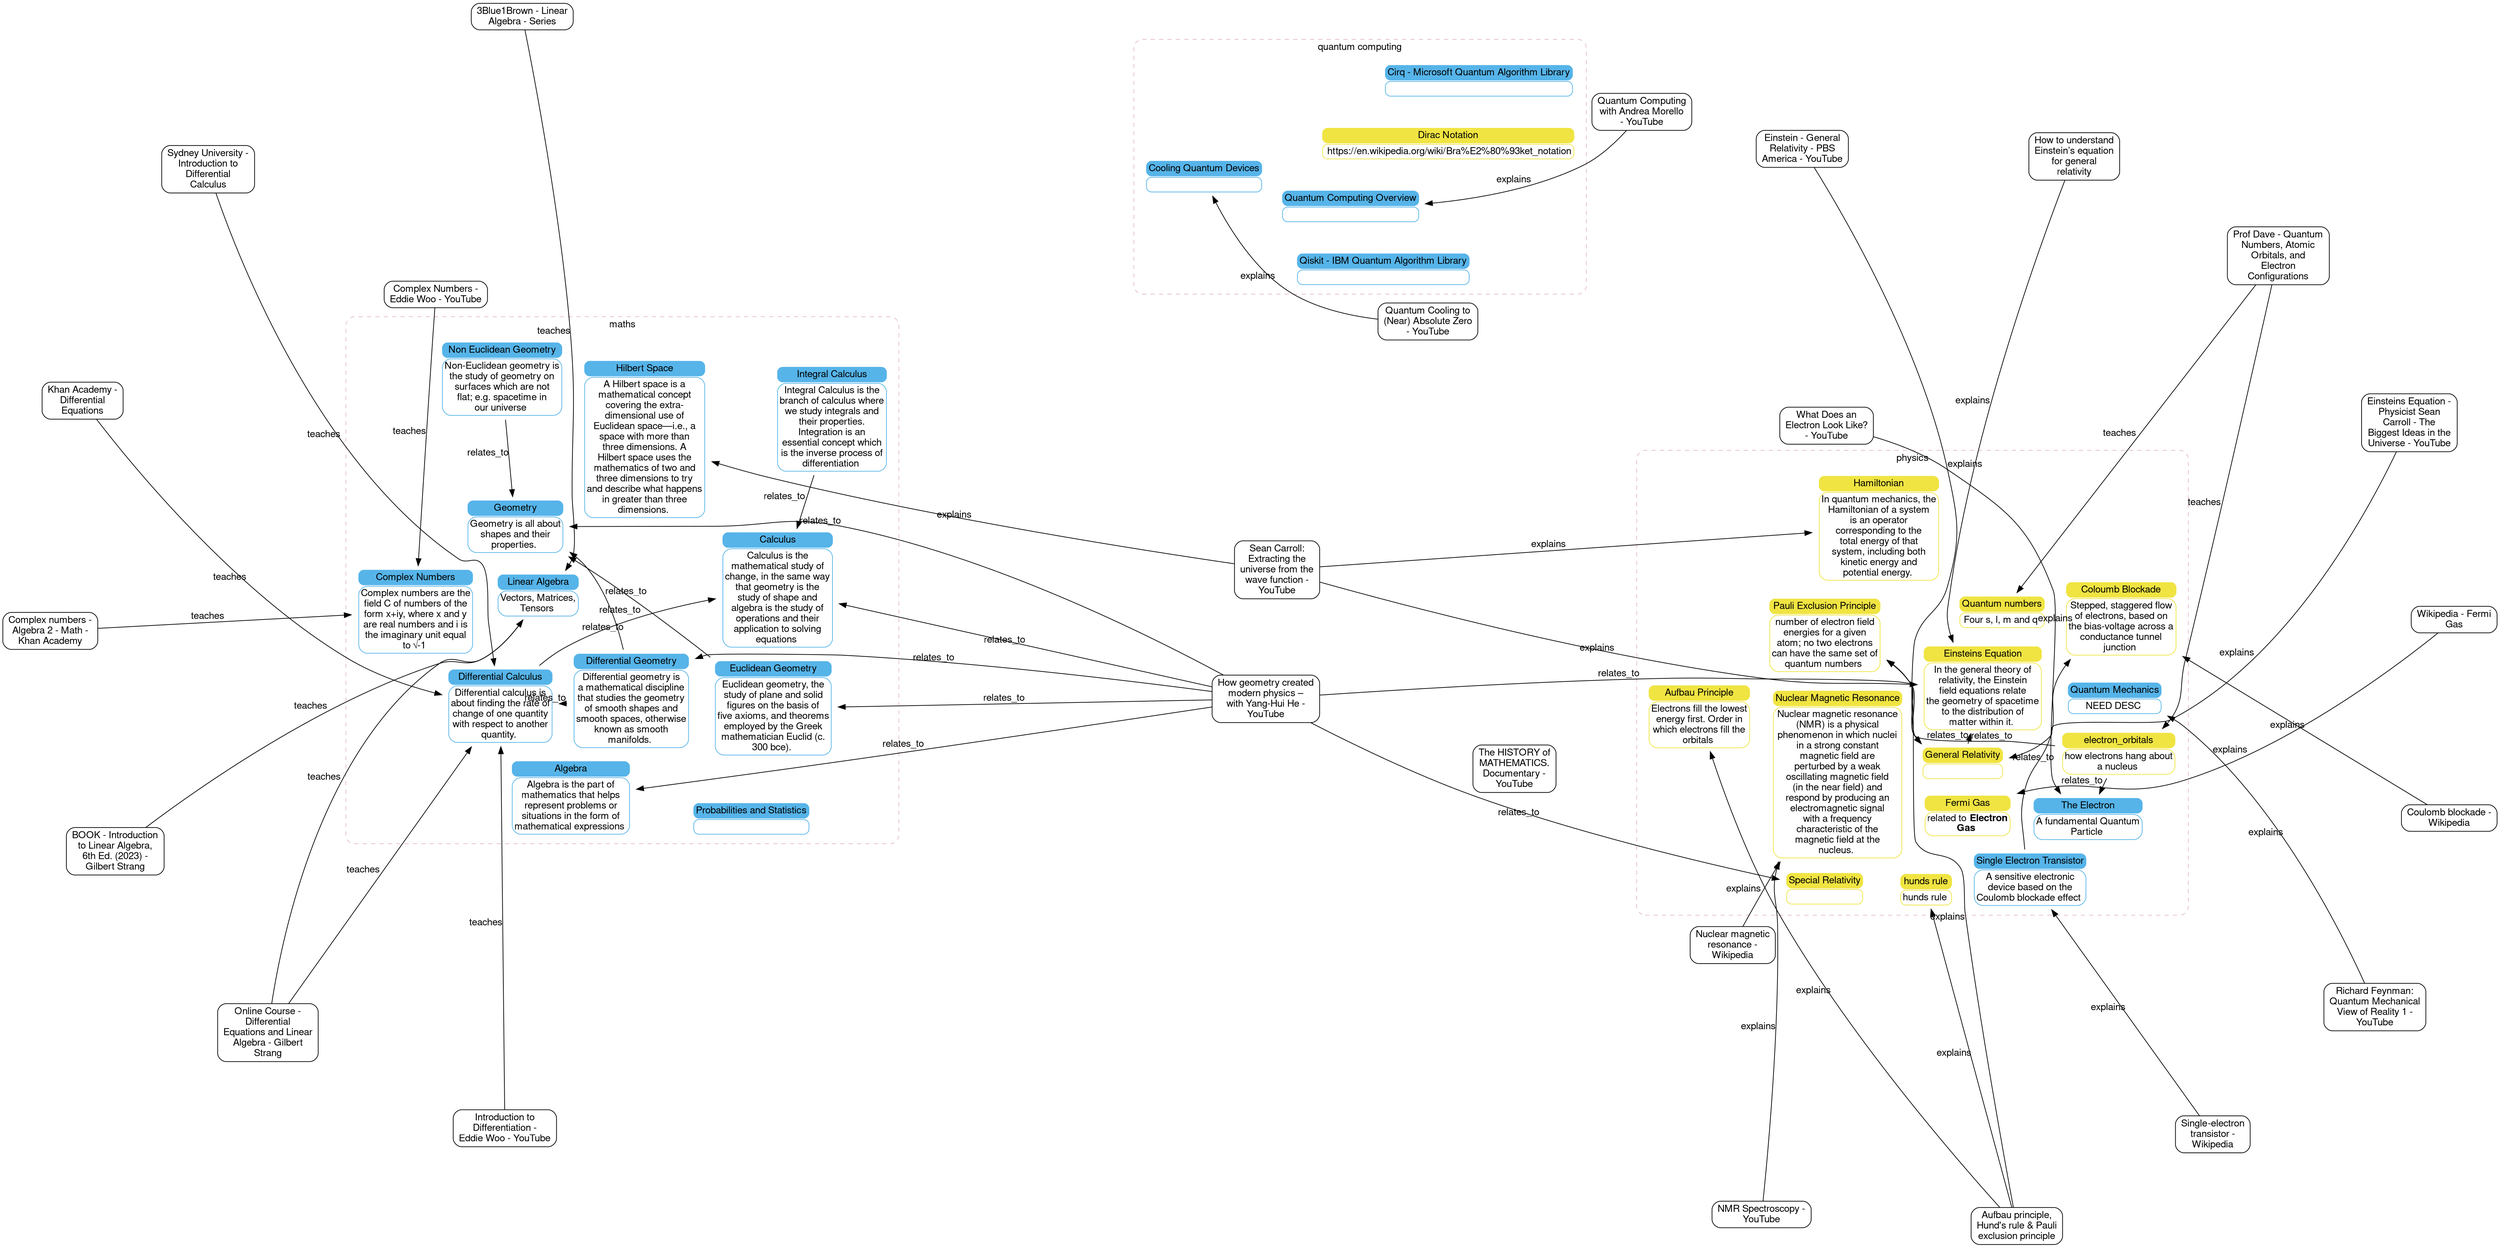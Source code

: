 /*
https://graphviz.org/Gallery/undirected/gd_1994_2007.html
*/

digraph g {
fontname="Helvetica,Arial,sans-serif"
node [fontname="Helvetica,Arial,sans-serif", shape="record", style="rounded"]
edge [fontname="Helvetica,Arial,sans-serif"]
layout = fdp;
splines = true;
concentrate=true;


subgraph "cluster_quantum computing" {
    label = "<b>Quantum computing<b>";
    penwidth = 0.5;
    style = "rounded, dashed"
    color = "#CC79A7"

    
        qiskit [
               shape = none,
               label=<<table border="0" style="rounded" color='#56B4E9'>
                          <tr border="0">
                              <td style="rounded"  border="1" bgcolor='#56B4E9'>Qiskit - IBM Quantum Algorithm Library</td>
                          </tr>
                          <tr border="0">
                              <td style="rounded"  border="1" bgcolor='#ffffff'> </td>
                          </tr>
                       </table>
                      >
        ]
    
        cirq [
               shape = none,
               label=<<table border="0" style="rounded" color='#56B4E9'>
                          <tr border="0">
                              <td style="rounded"  border="1" bgcolor='#56B4E9'>Cirq - Microsoft Quantum Algorithm Library</td>
                          </tr>
                          <tr border="0">
                              <td style="rounded"  border="1" bgcolor='#ffffff'> </td>
                          </tr>
                       </table>
                      >
        ]
    
        quantum_computing [
               shape = none,
               label=<<table border="0" style="rounded" color='#56B4E9'>
                          <tr border="0">
                              <td style="rounded"  border="1" bgcolor='#56B4E9'>Quantum Computing Overview</td>
                          </tr>
                          <tr border="0">
                              <td style="rounded"  border="1" bgcolor='#ffffff'> </td>
                          </tr>
                       </table>
                      >
        ]
    
        quantum_computing_cooling [
               shape = none,
               label=<<table border="0" style="rounded" color='#56B4E9'>
                          <tr border="0">
                              <td style="rounded"  border="1" bgcolor='#56B4E9'>Cooling Quantum Devices</td>
                          </tr>
                          <tr border="0">
                              <td style="rounded"  border="1" bgcolor='#ffffff'> </td>
                          </tr>
                       </table>
                      >
        ]
    

    label = "quantum computing";
    
        dirac_notation [
               shape = none,
               label=<<table border="0" style="rounded" color='#F0E442'>
                          <tr border="0">
                              <td style="rounded"  border="1" bgcolor='#F0E442'>Dirac Notation</td>
                          </tr>
                          <tr border="0">
                              <td style="rounded"  border="1" bgcolor='#ffffff'> https://en.wikipedia.org/wiki/Bra%E2%80%93ket_notation</td>
                          </tr>
                       </table>
                      >
        ]
    
}

subgraph "cluster_physics" {
    label = "<b>Physics<b>";
    penwidth = 0.5;
    style = "rounded, dashed"
    color = "#CC79A7"

    
        single_electron_transistor [
               shape = none,
               label=<<table border="0" style="rounded" color='#56B4E9'>
                          <tr border="0">
                              <td style="rounded"  border="1" bgcolor='#56B4E9'>Single Electron Transistor</td>
                          </tr>
                          <tr border="0">
                              <td style="rounded"  border="1" bgcolor='#ffffff'>A sensitive electronic<br/>device based on the<br/>Coulomb blockade effect </td>
                          </tr>
                       </table>
                      >
        ]
    
        quantum_mechanics [
               shape = none,
               label=<<table border="0" style="rounded" color='#56B4E9'>
                          <tr border="0">
                              <td style="rounded"  border="1" bgcolor='#56B4E9'>Quantum Mechanics</td>
                          </tr>
                          <tr border="0">
                              <td style="rounded"  border="1" bgcolor='#ffffff'>NEED DESC </td>
                          </tr>
                       </table>
                      >
        ]
    
        electron [
               shape = none,
               label=<<table border="0" style="rounded" color='#56B4E9'>
                          <tr border="0">
                              <td style="rounded"  border="1" bgcolor='#56B4E9'>The Electron</td>
                          </tr>
                          <tr border="0">
                              <td style="rounded"  border="1" bgcolor='#ffffff'>A fundamental Quantum<br/>Particle </td>
                          </tr>
                       </table>
                      >
        ]
    

    label = "physics";
    
        coulomb_blockade [
               shape = none,
               label=<<table border="0" style="rounded" color='#F0E442'>
                          <tr border="0">
                              <td style="rounded"  border="1" bgcolor='#F0E442'>Coloumb Blockade</td>
                          </tr>
                          <tr border="0">
                              <td style="rounded"  border="1" bgcolor='#ffffff'>Stepped, staggered flow<br/>of electrons, based on<br/>the bias-voltage across a<br/>conductance tunnel<br/>junction </td>
                          </tr>
                       </table>
                      >
        ]
    
        general_relativity [
               shape = none,
               label=<<table border="0" style="rounded" color='#F0E442'>
                          <tr border="0">
                              <td style="rounded"  border="1" bgcolor='#F0E442'>General Relativity</td>
                          </tr>
                          <tr border="0">
                              <td style="rounded"  border="1" bgcolor='#ffffff'> </td>
                          </tr>
                       </table>
                      >
        ]
    
        special_relativity [
               shape = none,
               label=<<table border="0" style="rounded" color='#F0E442'>
                          <tr border="0">
                              <td style="rounded"  border="1" bgcolor='#F0E442'>Special Relativity</td>
                          </tr>
                          <tr border="0">
                              <td style="rounded"  border="1" bgcolor='#ffffff'> </td>
                          </tr>
                       </table>
                      >
        ]
    
        quantum_numbers [
               shape = none,
               label=<<table border="0" style="rounded" color='#F0E442'>
                          <tr border="0">
                              <td style="rounded"  border="1" bgcolor='#F0E442'>Quantum numbers</td>
                          </tr>
                          <tr border="0">
                              <td style="rounded"  border="1" bgcolor='#ffffff'>Four s, l, m and q </td>
                          </tr>
                       </table>
                      >
        ]
    
        aufbau_principle [
               shape = none,
               label=<<table border="0" style="rounded" color='#F0E442'>
                          <tr border="0">
                              <td style="rounded"  border="1" bgcolor='#F0E442'>Aufbau Principle</td>
                          </tr>
                          <tr border="0">
                              <td style="rounded"  border="1" bgcolor='#ffffff'>Electrons fill the lowest<br/>energy first. Order in<br/>which electrons fill the<br/>orbitals </td>
                          </tr>
                       </table>
                      >
        ]
    
        hunds_rule [
               shape = none,
               label=<<table border="0" style="rounded" color='#F0E442'>
                          <tr border="0">
                              <td style="rounded"  border="1" bgcolor='#F0E442'>hunds rule</td>
                          </tr>
                          <tr border="0">
                              <td style="rounded"  border="1" bgcolor='#ffffff'>hunds rule </td>
                          </tr>
                       </table>
                      >
        ]
    
        electron_orbitals [
               shape = none,
               label=<<table border="0" style="rounded" color='#F0E442'>
                          <tr border="0">
                              <td style="rounded"  border="1" bgcolor='#F0E442'>electron_orbitals</td>
                          </tr>
                          <tr border="0">
                              <td style="rounded"  border="1" bgcolor='#ffffff'>how electrons hang about<br/>a nucleus </td>
                          </tr>
                       </table>
                      >
        ]
    
        pauli_exclusion [
               shape = none,
               label=<<table border="0" style="rounded" color='#F0E442'>
                          <tr border="0">
                              <td style="rounded"  border="1" bgcolor='#F0E442'>Pauli Exclusion Principle</td>
                          </tr>
                          <tr border="0">
                              <td style="rounded"  border="1" bgcolor='#ffffff'>number of electron field<br/>energies for a given<br/>atom; no two electrons<br/>can have the same set of<br/>quantum numbers </td>
                          </tr>
                       </table>
                      >
        ]
    
        fermi_gas [
               shape = none,
               label=<<table border="0" style="rounded" color='#F0E442'>
                          <tr border="0">
                              <td style="rounded"  border="1" bgcolor='#F0E442'>Fermi Gas</td>
                          </tr>
                          <tr border="0">
                              <td style="rounded"  border="1" bgcolor='#ffffff'>related to <b>Electron<br/>Gas</b> </td>
                          </tr>
                       </table>
                      >
        ]
    
        nmr [
               shape = none,
               label=<<table border="0" style="rounded" color='#F0E442'>
                          <tr border="0">
                              <td style="rounded"  border="1" bgcolor='#F0E442'>Nuclear Magnetic Resonance</td>
                          </tr>
                          <tr border="0">
                              <td style="rounded"  border="1" bgcolor='#ffffff'>Nuclear magnetic resonance<br/>(NMR) is a physical<br/>phenomenon in which nuclei<br/>in a strong constant<br/>magnetic field are<br/>perturbed by a weak<br/>oscillating magnetic field<br/>(in the near field) and<br/>respond by producing an<br/>electromagnetic signal<br/>with a frequency<br/>characteristic of the<br/>magnetic field at the<br/>nucleus. </td>
                          </tr>
                       </table>
                      >
        ]
    
        einsteins_equation [
               shape = none,
               label=<<table border="0" style="rounded" color='#F0E442'>
                          <tr border="0">
                              <td style="rounded"  border="1" bgcolor='#F0E442'>Einsteins Equation</td>
                          </tr>
                          <tr border="0">
                              <td style="rounded"  border="1" bgcolor='#ffffff'>In the general theory of<br/>relativity, the Einstein<br/>field equations relate<br/>the geometry of spacetime<br/>to the distribution of<br/>matter within it. </td>
                          </tr>
                       </table>
                      >
        ]
    
        hamiltonian [
               shape = none,
               label=<<table border="0" style="rounded" color='#F0E442'>
                          <tr border="0">
                              <td style="rounded"  border="1" bgcolor='#F0E442'>Hamiltonian</td>
                          </tr>
                          <tr border="0">
                              <td style="rounded"  border="1" bgcolor='#ffffff'>In quantum mechanics, the<br/>Hamiltonian of a system<br/>is an operator<br/>corresponding to the<br/>total energy of that<br/>system, including both<br/>kinetic energy and<br/>potential energy. </td>
                          </tr>
                       </table>
                      >
        ]
    
}

subgraph "cluster_maths" {
    label = "<b>Maths<b>";
    penwidth = 0.5;
    style = "rounded, dashed"
    color = "#CC79A7"

    
        linear_algebra [
               shape = none,
               label=<<table border="0" style="rounded" color='#56B4E9'>
                          <tr border="0">
                              <td style="rounded"  border="1" bgcolor='#56B4E9'>Linear Algebra</td>
                          </tr>
                          <tr border="0">
                              <td style="rounded"  border="1" bgcolor='#ffffff'>Vectors, Matrices,<br/>Tensors </td>
                          </tr>
                       </table>
                      >
        ]
    
        differential_calculus [
               shape = none,
               label=<<table border="0" style="rounded" color='#56B4E9'>
                          <tr border="0">
                              <td style="rounded"  border="1" bgcolor='#56B4E9'>Differential Calculus</td>
                          </tr>
                          <tr border="0">
                              <td style="rounded"  border="1" bgcolor='#ffffff'>Differential calculus is<br/>about finding the rate of<br/>change of one quantity<br/>with respect to another<br/>quantity. </td>
                          </tr>
                       </table>
                      >
        ]
    
        complex_numbers [
               shape = none,
               label=<<table border="0" style="rounded" color='#56B4E9'>
                          <tr border="0">
                              <td style="rounded"  border="1" bgcolor='#56B4E9'>Complex Numbers</td>
                          </tr>
                          <tr border="0">
                              <td style="rounded"  border="1" bgcolor='#ffffff'>Complex numbers are the<br/>field C of numbers of the<br/>form x+iy, where x and y<br/>are real numbers and i is<br/>the imaginary unit equal<br/>to √-1 </td>
                          </tr>
                       </table>
                      >
        ]
    
        integral_calculus [
               shape = none,
               label=<<table border="0" style="rounded" color='#56B4E9'>
                          <tr border="0">
                              <td style="rounded"  border="1" bgcolor='#56B4E9'>Integral Calculus</td>
                          </tr>
                          <tr border="0">
                              <td style="rounded"  border="1" bgcolor='#ffffff'>Integral Calculus is the<br/>branch of calculus where<br/>we study integrals and<br/>their properties.<br/>Integration is an<br/>essential concept which<br/>is the inverse process of<br/>differentiation </td>
                          </tr>
                       </table>
                      >
        ]
    
        probabilities [
               shape = none,
               label=<<table border="0" style="rounded" color='#56B4E9'>
                          <tr border="0">
                              <td style="rounded"  border="1" bgcolor='#56B4E9'>Probabilities and Statistics</td>
                          </tr>
                          <tr border="0">
                              <td style="rounded"  border="1" bgcolor='#ffffff'> </td>
                          </tr>
                       </table>
                      >
        ]
    
        euclidean_geometry [
               shape = none,
               label=<<table border="0" style="rounded" color='#56B4E9'>
                          <tr border="0">
                              <td style="rounded"  border="1" bgcolor='#56B4E9'>Euclidean Geometry</td>
                          </tr>
                          <tr border="0">
                              <td style="rounded"  border="1" bgcolor='#ffffff'>Euclidean geometry, the<br/>study of plane and solid<br/>figures on the basis of<br/>five axioms, and theorems<br/>employed by the Greek<br/>mathematician Euclid (c.<br/>300 bce). </td>
                          </tr>
                       </table>
                      >
        ]
    
        non_euclidean_geometry [
               shape = none,
               label=<<table border="0" style="rounded" color='#56B4E9'>
                          <tr border="0">
                              <td style="rounded"  border="1" bgcolor='#56B4E9'>Non Euclidean Geometry</td>
                          </tr>
                          <tr border="0">
                              <td style="rounded"  border="1" bgcolor='#ffffff'>Non-Euclidean geometry is<br/>the study of geometry on<br/>surfaces which are not<br/>flat; e.g. spacetime in<br/>our universe </td>
                          </tr>
                       </table>
                      >
        ]
    
        differential_geometry [
               shape = none,
               label=<<table border="0" style="rounded" color='#56B4E9'>
                          <tr border="0">
                              <td style="rounded"  border="1" bgcolor='#56B4E9'>Differential Geometry</td>
                          </tr>
                          <tr border="0">
                              <td style="rounded"  border="1" bgcolor='#ffffff'>Differential geometry is<br/>a mathematical discipline<br/>that studies the geometry<br/>of smooth shapes and<br/>smooth spaces, otherwise<br/>known as smooth<br/>manifolds. </td>
                          </tr>
                       </table>
                      >
        ]
    
        geometry [
               shape = none,
               label=<<table border="0" style="rounded" color='#56B4E9'>
                          <tr border="0">
                              <td style="rounded"  border="1" bgcolor='#56B4E9'>Geometry</td>
                          </tr>
                          <tr border="0">
                              <td style="rounded"  border="1" bgcolor='#ffffff'>Geometry is all about<br/>shapes and their<br/>properties. </td>
                          </tr>
                       </table>
                      >
        ]
    
        algebra [
               shape = none,
               label=<<table border="0" style="rounded" color='#56B4E9'>
                          <tr border="0">
                              <td style="rounded"  border="1" bgcolor='#56B4E9'>Algebra</td>
                          </tr>
                          <tr border="0">
                              <td style="rounded"  border="1" bgcolor='#ffffff'>Algebra is the part of<br/>mathematics that helps<br/>represent problems or<br/>situations in the form of<br/>mathematical expressions </td>
                          </tr>
                       </table>
                      >
        ]
    
        calculus [
               shape = none,
               label=<<table border="0" style="rounded" color='#56B4E9'>
                          <tr border="0">
                              <td style="rounded"  border="1" bgcolor='#56B4E9'>Calculus</td>
                          </tr>
                          <tr border="0">
                              <td style="rounded"  border="1" bgcolor='#ffffff'>Calculus is the<br/>mathematical study of<br/>change, in the same way<br/>that geometry is the<br/>study of shape and<br/>algebra is the study of<br/>operations and their<br/>application to solving<br/>equations </td>
                          </tr>
                       </table>
                      >
        ]
    
        hilbert_space [
               shape = none,
               label=<<table border="0" style="rounded" color='#56B4E9'>
                          <tr border="0">
                              <td style="rounded"  border="1" bgcolor='#56B4E9'>Hilbert Space</td>
                          </tr>
                          <tr border="0">
                              <td style="rounded"  border="1" bgcolor='#ffffff'>A Hilbert space is a<br/>mathematical concept<br/>covering the extra-<br/>dimensional use of<br/>Euclidean space—i.e., a<br/>space with more than<br/>three dimensions. A<br/>Hilbert space uses the<br/>mathematics of two and<br/>three dimensions to try<br/>and describe what happens<br/>in greater than three<br/>dimensions. </td>
                          </tr>
                       </table>
                      >
        ]
    

    label = "maths";
    
}



/* resources */

   vid_aufbau_hund_pauli [ label="Aufbau principle,\nHund's rule & Pauli\nexclusion principle", tooltip="https://www.youtube.com/watch?v=9ra0BHbHdoA", URL="https://www.youtube.com/watch?v=9ra0BHbHdoA"]

   vid_prof_dave_quant_no_atomic_electron [ label="Prof Dave - Quantum\nNumbers, Atomic\nOrbitals, and\nElectron\nConfigurations", tooltip="https://www.youtube.com/watch?v=Aoi4j8es4gQ", URL="https://www.youtube.com/watch?v=Aoi4j8es4gQ"]

   vid_linear_algebra [ label="3Blue1Brown - Linear\nAlgebra - Series", tooltip="https://www.youtube.com/watch?v=fNk_zzaMoSs&list=PLZHQObOWTQDPD3MizzM2xVFitgF8hE_ab", URL="https://www.youtube.com/watch?v=fNk_zzaMoSs&list=PLZHQObOWTQDPD3MizzM2xVFitgF8hE_ab"]

   lessons_gilbert_strang_diff_equations_lin_alg [ label="Online Course -\nDifferential\nEquations and Linear\nAlgebra - Gilbert\nStrang", tooltip="https://ocw.mit.edu/courses/res-18-009-learn-differential-equations-up-close-with-gilbert-strang-and-cleve-moler-fall-2015/pages/differential-equations-and-linear-algebra/", URL="https://ocw.mit.edu/courses/res-18-009-learn-differential-equations-up-close-with-gilbert-strang-and-cleve-moler-fall-2015/pages/differential-equations-and-linear-algebra/"]

   lessons_khan_acadamy_diff_equations [ label="Khan Academy -\nDifferential\nEquations", tooltip="https://www.khanacademy.org/math/differential-equations", URL="https://www.khanacademy.org/math/differential-equations"]

   definition_fermi_gas [ label="Wikipedia - Fermi\nGas", tooltip="https://en.wikipedia.org/wiki/Fermi_gas", URL="https://en.wikipedia.org/wiki/Fermi_gas"]

   singleelectrontransistorwikipedia [ label="Single-electron\ntransistor -\nWikipedia", tooltip="https://en.wikipedia.org/wiki/Single-electron_transistor", URL="https://en.wikipedia.org/wiki/Single-electron_transistor"]

   coulombblockadewikipedia [ label="Coulomb blockade -\nWikipedia", tooltip="https://en.wikipedia.org/wiki/Coulomb_blockade", URL="https://en.wikipedia.org/wiki/Coulomb_blockade"]

   quantumcomputingwithandreamorelloyoutube [ label="Quantum Computing\nwith Andrea Morello\n- YouTube", tooltip="https://www.youtube.com/watch?v=jDW9bWSepB0", URL="https://www.youtube.com/watch?v=jDW9bWSepB0"]

   nmrspectroscopyyoutube [ label="NMR Spectroscopy -\nYouTube", tooltip="https://www.youtube.com/watch?v=SBir5wUS3Bo&t=554s", URL="https://www.youtube.com/watch?v=SBir5wUS3Bo&t=554s"]

   seancarrollextractingtheuniversefromthewavefunctionyoutube [ label="Sean Carroll:\nExtracting the\nuniverse from the\nwave function -\nYouTube", tooltip="https://www.youtube.com/watch?v=HOssfva2IBo&t=160s", URL="https://www.youtube.com/watch?v=HOssfva2IBo&t=160s"]

   physicistseancarrollonthebiggestideasintheuniverseyoutube [ label="Einsteins Equation -\nPhysicist Sean\nCarroll - The\nBiggest Ideas in the\nUniverse - YouTube", tooltip="https://www.youtube.com/watch?v=CH39SDlxon4&t=3041s", URL="https://www.youtube.com/watch?v=CH39SDlxon4&t=3041s"]

   insideeinsteinsmindfullspecialnovapbsamericayoutube [ label="Einstein - General\nRelativity - PBS\nAmerica - YouTube", tooltip="https://www.youtube.com/watch?v=7CZyDPELXs4", URL="https://www.youtube.com/watch?v=7CZyDPELXs4"]

   thehistoryofmathematicsdocumentaryyoutube [ label="The HISTORY of\nMATHEMATICS.\nDocumentary -\nYouTube", tooltip="https://www.youtube.com/watch?v=2WcbPcGrQZU&t=4s", URL="https://www.youtube.com/watch?v=2WcbPcGrQZU&t=4s"]

   whatdoesanelectronlooklikeyoutube [ label="What Does an\nElectron Look Like?\n- YouTube", tooltip="https://www.youtube.com/watch?v=zZ5ww6aYAZ8&t=38s", URL="https://www.youtube.com/watch?v=zZ5ww6aYAZ8&t=38s"]

   quantumcoolingtonearabsolutezeroyoutube [ label="Quantum Cooling to\n(Near) Absolute Zero\n- YouTube", tooltip="https://www.youtube.com/watch?v=7jT5rbE69ho", URL="https://www.youtube.com/watch?v=7jT5rbE69ho"]

   richardfeynmanquantummechanicalviewofreality1youtube [ label="Richard Feynman:\nQuantum Mechanical\nView of Reality 1 -\nYouTube", tooltip="https://www.youtube.com/watch?v=ZcpwnozMh2U&t=3056s", URL="https://www.youtube.com/watch?v=ZcpwnozMh2U&t=3056s"]

   nuclearmagneticresonancewikipedia [ label="Nuclear magnetic\nresonance -\nWikipedia", tooltip="https://en.wikipedia.org/wiki/Nuclear_magnetic_resonance", URL="https://en.wikipedia.org/wiki/Nuclear_magnetic_resonance"]

   howgeometrycreatedmodernphysicswithyanghuiheyoutube [ label="How geometry created\nmodern physics –\nwith Yang-Hui He -\nYouTube", tooltip="https://www.youtube.com/watch?v=z8jdndd-x7w", URL="https://www.youtube.com/watch?v=z8jdndd-x7w"]

   ila6thed2023 [ label="BOOK - Introduction\nto Linear Algebra,\n6th Ed. (2023) -\nGilbert Strang", tooltip="https://math.mit.edu/~gs/linearalgebra/ila6/indexila6.html", URL="https://math.mit.edu/~gs/linearalgebra/ila6/indexila6.html"]

   complexnumbersyoutube [ label="Complex Numbers -\nEddie Woo - YouTube", tooltip="https://www.youtube.com/playlist?list=PL5KkMZvBpo5CE__2qeqZQa5e8gSkt1Ypy", URL="https://www.youtube.com/playlist?list=PL5KkMZvBpo5CE__2qeqZQa5e8gSkt1Ypy"]

   introductiontodifferentiationyoutube [ label="Introduction to\nDifferentiation -\nEddie Woo - YouTube", tooltip="https://www.youtube.com/playlist?list=PL5KkMZvBpo5DwIsDKWdHYmkRZmXMi1mE8", URL="https://www.youtube.com/playlist?list=PL5KkMZvBpo5DwIsDKWdHYmkRZmXMi1mE8"]

   complexnumbersalgebra2mathkhanacademy [ label="Complex numbers -\nAlgebra 2 - Math -\nKhan Academy", tooltip="https://www.khanacademy.org/math/algebra2/x2ec2f6f830c9fb89:complex", URL="https://www.khanacademy.org/math/algebra2/x2ec2f6f830c9fb89:complex"]

   differential_calculus_syd_unsw_book [ label="Sydney University -\nIntroduction to\nDifferential\nCalculus", tooltip="https://www.sydney.edu.au/content/dam/students/documents/mathematics-learning-centre/introduction-to-differential-calculus.pdf", URL="https://www.sydney.edu.au/content/dam/students/documents/mathematics-learning-centre/introduction-to-differential-calculus.pdf"]

   understanding_einsteins_equation_general_relativity [ label="How to understand\nEinstein’s equation\nfor general\nrelativity", tooltip="https://bigthink.com/starts-with-a-bang/einstein-general-theory-relativity-equation/", URL="https://bigthink.com/starts-with-a-bang/einstein-general-theory-relativity-equation/"]


/* relationships */

   electron_orbitals -> pauli_exclusion [ label="relates_to"]

   vid_aufbau_hund_pauli -> aufbau_principle [ label="explains"]

   vid_aufbau_hund_pauli -> hunds_rule [ label="explains"]

   vid_aufbau_hund_pauli -> pauli_exclusion [ label="explains"]

   vid_linear_algebra -> linear_algebra [ label="teaches"]

   vid_prof_dave_quant_no_atomic_electron -> quantum_numbers [ label="teaches"]

   vid_prof_dave_quant_no_atomic_electron -> electron_orbitals [ label="teaches"]

   lessons_gilbert_strang_diff_equations_lin_alg -> linear_algebra [ label="teaches"]

   lessons_gilbert_strang_diff_equations_lin_alg -> differential_calculus [ label="teaches"]

   lessons_khan_acadamy_diff_equations -> differential_calculus [ label="teaches"]

   definition_fermi_gas -> fermi_gas [ label="explains"]

   singleelectrontransistorwikipedia -> single_electron_transistor [ label="explains"]

   coulombblockadewikipedia -> coulomb_blockade [ label="explains"]

   single_electron_transistor -> coulomb_blockade [ label="relates_to"]

   physicistseancarrollonthebiggestideasintheuniverseyoutube -> general_relativity [ label="explains"]

   insideeinsteinsmindfullspecialnovapbsamericayoutube -> general_relativity [ label="explains"]

   whatdoesanelectronlooklikeyoutube -> electron [ label="explains"]

   richardfeynmanquantummechanicalviewofreality1youtube -> quantum_mechanics [ label="explains"]

   nmrspectroscopyyoutube -> nmr [ label="explains"]

   quantumcomputingwithandreamorelloyoutube -> quantum_computing [ label="explains"]

   quantumcoolingtonearabsolutezeroyoutube -> quantum_computing_cooling [ label="explains"]

   nuclearmagneticresonancewikipedia -> nmr [ label="explains"]

   electron_orbitals -> electron [ label="relates_to"]

   howgeometrycreatedmodernphysicswithyanghuiheyoutube -> euclidean_geometry [ label="relates_to"]

   howgeometrycreatedmodernphysicswithyanghuiheyoutube -> geometry [ label="relates_to"]

   howgeometrycreatedmodernphysicswithyanghuiheyoutube -> algebra [ label="relates_to"]

   howgeometrycreatedmodernphysicswithyanghuiheyoutube -> calculus [ label="relates_to"]

   howgeometrycreatedmodernphysicswithyanghuiheyoutube -> special_relativity [ label="relates_to"]

   howgeometrycreatedmodernphysicswithyanghuiheyoutube -> general_relativity [ label="relates_to"]

   howgeometrycreatedmodernphysicswithyanghuiheyoutube -> differential_geometry [ label="relates_to"]

   differential_geometry -> differential_calculus [ label="relates_to"]

   differential_calculus -> calculus [ label="relates_to"]

   integral_calculus -> calculus [ label="relates_to"]

   differential_geometry -> geometry [ label="relates_to"]

   euclidean_geometry -> geometry [ label="relates_to"]

   non_euclidean_geometry -> geometry [ label="relates_to"]

   seancarrollextractingtheuniversefromthewavefunctionyoutube -> einsteins_equation [ label="explains"]

   seancarrollextractingtheuniversefromthewavefunctionyoutube -> hilbert_space [ label="explains"]

   seancarrollextractingtheuniversefromthewavefunctionyoutube -> hamiltonian [ label="explains"]

   ila6thed2023 -> linear_algebra [ label="teaches"]

   complexnumbersyoutube -> complex_numbers [ label="teaches"]

   introductiontodifferentiationyoutube -> differential_calculus [ label="teaches"]

   complexnumbersalgebra2mathkhanacademy -> complex_numbers [ label="teaches"]

   differential_calculus_syd_unsw_book -> differential_calculus [ label="teaches"]

   understanding_einsteins_equation_general_relativity -> einsteins_equation [ label="explains"]

   general_relativity -> einsteins_equation [ label="relates_to"]


}
